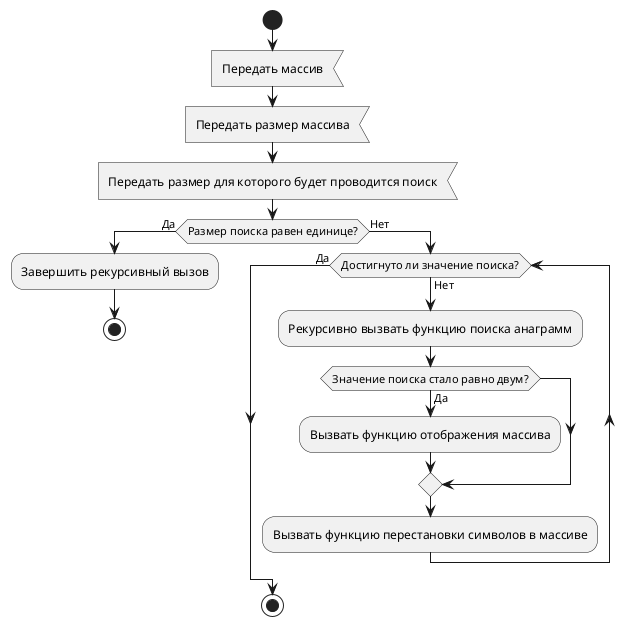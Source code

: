 ﻿@startuml
start
    :Передать массив<
    :Передать размер массива<
    :Передать размер для которого будет проводится поиск<
    
    if (Размер поиска равен единице?) then (Да)
        :Завершить рекурсивный вызов;
        stop
    else (Нет)
        while (Достигнуто ли значение поиска?) is (Нет)
            :Рекурсивно вызвать функцию поиска анаграмм;

            if (Значение поиска стало равно двум?) then (Да)
            :Вызвать функцию отображения массива;
            endif
            
            :Вызвать функцию перестановки символов в массиве;
        endwhile (Да)
    endif
stop
@enduml